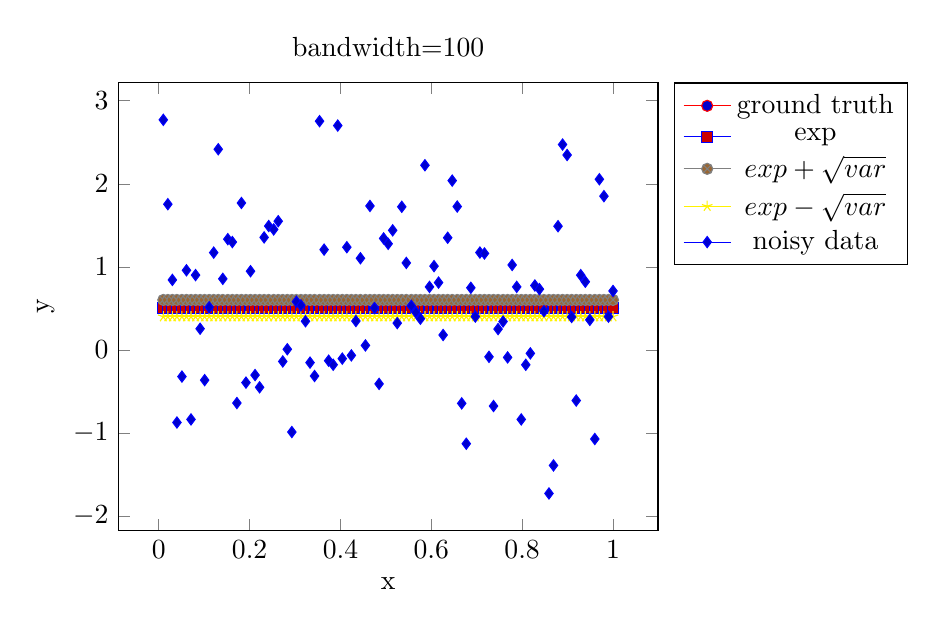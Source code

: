 \begin{tikzpicture}[]
\begin{axis}[legend pos = {outer north east}, ylabel = {y}, title = {bandwidth=100}, xlabel = {x}]\addplot+ [red]coordinates {
(0.01, 0.5)
(0.02, 0.5)
(0.03, 0.5)
(0.04, 0.5)
(0.051, 0.5)
(0.061, 0.5)
(0.071, 0.5)
(0.081, 0.5)
(0.091, 0.5)
(0.101, 0.5)
(0.111, 0.5)
(0.121, 0.5)
(0.131, 0.5)
(0.141, 0.5)
(0.152, 0.5)
(0.162, 0.5)
(0.172, 0.5)
(0.182, 0.5)
(0.192, 0.5)
(0.202, 0.5)
(0.212, 0.5)
(0.222, 0.5)
(0.232, 0.5)
(0.242, 0.5)
(0.253, 0.5)
(0.263, 0.5)
(0.273, 0.5)
(0.283, 0.5)
(0.293, 0.5)
(0.303, 0.5)
(0.313, 0.5)
(0.323, 0.5)
(0.333, 0.5)
(0.343, 0.5)
(0.354, 0.5)
(0.364, 0.5)
(0.374, 0.5)
(0.384, 0.5)
(0.394, 0.5)
(0.404, 0.5)
(0.414, 0.5)
(0.424, 0.5)
(0.434, 0.5)
(0.444, 0.5)
(0.455, 0.5)
(0.465, 0.5)
(0.475, 0.5)
(0.485, 0.5)
(0.495, 0.5)
(0.505, 0.5)
(0.515, 0.5)
(0.525, 0.5)
(0.535, 0.5)
(0.545, 0.5)
(0.556, 0.5)
(0.566, 0.5)
(0.576, 0.5)
(0.586, 0.5)
(0.596, 0.5)
(0.606, 0.5)
(0.616, 0.5)
(0.626, 0.5)
(0.636, 0.5)
(0.646, 0.5)
(0.657, 0.5)
(0.667, 0.5)
(0.677, 0.5)
(0.687, 0.5)
(0.697, 0.5)
(0.707, 0.5)
(0.717, 0.5)
(0.727, 0.5)
(0.737, 0.5)
(0.747, 0.5)
(0.758, 0.5)
(0.768, 0.5)
(0.778, 0.5)
(0.788, 0.5)
(0.798, 0.5)
(0.808, 0.5)
(0.818, 0.5)
(0.828, 0.5)
(0.838, 0.5)
(0.848, 0.5)
(0.859, 0.5)
(0.869, 0.5)
(0.879, 0.5)
(0.889, 0.5)
(0.899, 0.5)
(0.909, 0.5)
(0.919, 0.5)
(0.929, 0.5)
(0.939, 0.5)
(0.949, 0.5)
(0.96, 0.5)
(0.97, 0.5)
(0.98, 0.5)
(0.99, 0.5)
(1.0, 0.5)
};
\addlegendentry{ground truth}
\addplot+ [blue]coordinates {
(0.01, 0.5)
(0.02, 0.5)
(0.03, 0.5)
(0.04, 0.5)
(0.051, 0.5)
(0.061, 0.5)
(0.071, 0.5)
(0.081, 0.5)
(0.091, 0.5)
(0.101, 0.5)
(0.111, 0.5)
(0.121, 0.5)
(0.131, 0.5)
(0.141, 0.5)
(0.152, 0.5)
(0.162, 0.5)
(0.172, 0.5)
(0.182, 0.5)
(0.192, 0.5)
(0.202, 0.5)
(0.212, 0.5)
(0.222, 0.5)
(0.232, 0.5)
(0.242, 0.5)
(0.253, 0.5)
(0.263, 0.5)
(0.273, 0.5)
(0.283, 0.5)
(0.293, 0.5)
(0.303, 0.5)
(0.313, 0.5)
(0.323, 0.5)
(0.333, 0.5)
(0.343, 0.5)
(0.354, 0.5)
(0.364, 0.5)
(0.374, 0.5)
(0.384, 0.5)
(0.394, 0.5)
(0.404, 0.5)
(0.414, 0.5)
(0.424, 0.5)
(0.434, 0.5)
(0.444, 0.5)
(0.455, 0.5)
(0.465, 0.5)
(0.475, 0.5)
(0.485, 0.5)
(0.495, 0.5)
(0.505, 0.5)
(0.515, 0.5)
(0.525, 0.5)
(0.535, 0.5)
(0.545, 0.5)
(0.556, 0.5)
(0.566, 0.5)
(0.576, 0.5)
(0.586, 0.5)
(0.596, 0.5)
(0.606, 0.5)
(0.616, 0.5)
(0.626, 0.5)
(0.636, 0.5)
(0.646, 0.5)
(0.657, 0.5)
(0.667, 0.5)
(0.677, 0.5)
(0.687, 0.5)
(0.697, 0.5)
(0.707, 0.5)
(0.717, 0.5)
(0.727, 0.5)
(0.737, 0.5)
(0.747, 0.5)
(0.758, 0.5)
(0.768, 0.5)
(0.778, 0.5)
(0.788, 0.5)
(0.798, 0.5)
(0.808, 0.5)
(0.818, 0.5)
(0.828, 0.5)
(0.838, 0.5)
(0.848, 0.5)
(0.859, 0.5)
(0.869, 0.5)
(0.879, 0.5)
(0.889, 0.5)
(0.899, 0.5)
(0.909, 0.5)
(0.919, 0.5)
(0.929, 0.5)
(0.939, 0.5)
(0.949, 0.5)
(0.96, 0.5)
(0.97, 0.5)
(0.98, 0.5)
(0.99, 0.5)
(1.0, 0.5)
};
\addlegendentry{exp}
\addplot+ [gray]coordinates {
(0.01, 0.601)
(0.02, 0.601)
(0.03, 0.601)
(0.04, 0.601)
(0.051, 0.601)
(0.061, 0.601)
(0.071, 0.601)
(0.081, 0.601)
(0.091, 0.601)
(0.101, 0.601)
(0.111, 0.601)
(0.121, 0.601)
(0.131, 0.601)
(0.141, 0.601)
(0.152, 0.601)
(0.162, 0.601)
(0.172, 0.601)
(0.182, 0.601)
(0.192, 0.601)
(0.202, 0.601)
(0.212, 0.601)
(0.222, 0.601)
(0.232, 0.601)
(0.242, 0.601)
(0.253, 0.601)
(0.263, 0.601)
(0.273, 0.601)
(0.283, 0.601)
(0.293, 0.601)
(0.303, 0.601)
(0.313, 0.601)
(0.323, 0.601)
(0.333, 0.601)
(0.343, 0.601)
(0.354, 0.601)
(0.364, 0.601)
(0.374, 0.601)
(0.384, 0.601)
(0.394, 0.601)
(0.404, 0.601)
(0.414, 0.601)
(0.424, 0.601)
(0.434, 0.601)
(0.444, 0.601)
(0.455, 0.601)
(0.465, 0.601)
(0.475, 0.601)
(0.485, 0.601)
(0.495, 0.601)
(0.505, 0.601)
(0.515, 0.601)
(0.525, 0.601)
(0.535, 0.601)
(0.545, 0.601)
(0.556, 0.601)
(0.566, 0.601)
(0.576, 0.601)
(0.586, 0.601)
(0.596, 0.601)
(0.606, 0.601)
(0.616, 0.601)
(0.626, 0.601)
(0.636, 0.601)
(0.646, 0.601)
(0.657, 0.601)
(0.667, 0.601)
(0.677, 0.601)
(0.687, 0.601)
(0.697, 0.601)
(0.707, 0.601)
(0.717, 0.601)
(0.727, 0.601)
(0.737, 0.601)
(0.747, 0.601)
(0.758, 0.601)
(0.768, 0.601)
(0.778, 0.601)
(0.788, 0.601)
(0.798, 0.601)
(0.808, 0.601)
(0.818, 0.601)
(0.828, 0.601)
(0.838, 0.601)
(0.848, 0.601)
(0.859, 0.601)
(0.869, 0.601)
(0.879, 0.601)
(0.889, 0.601)
(0.899, 0.601)
(0.909, 0.601)
(0.919, 0.601)
(0.929, 0.601)
(0.939, 0.601)
(0.949, 0.601)
(0.96, 0.601)
(0.97, 0.601)
(0.98, 0.601)
(0.99, 0.601)
(1.0, 0.601)
};
\addlegendentry{$exp+\sqrt{var}$}
\addplot+ [yellow]coordinates {
(0.01, 0.399)
(0.02, 0.399)
(0.03, 0.399)
(0.04, 0.399)
(0.051, 0.399)
(0.061, 0.399)
(0.071, 0.399)
(0.081, 0.399)
(0.091, 0.399)
(0.101, 0.399)
(0.111, 0.399)
(0.121, 0.399)
(0.131, 0.399)
(0.141, 0.399)
(0.152, 0.399)
(0.162, 0.399)
(0.172, 0.399)
(0.182, 0.399)
(0.192, 0.399)
(0.202, 0.399)
(0.212, 0.399)
(0.222, 0.399)
(0.232, 0.399)
(0.242, 0.399)
(0.253, 0.399)
(0.263, 0.399)
(0.273, 0.399)
(0.283, 0.399)
(0.293, 0.399)
(0.303, 0.399)
(0.313, 0.399)
(0.323, 0.399)
(0.333, 0.399)
(0.343, 0.399)
(0.354, 0.399)
(0.364, 0.399)
(0.374, 0.399)
(0.384, 0.399)
(0.394, 0.399)
(0.404, 0.399)
(0.414, 0.399)
(0.424, 0.399)
(0.434, 0.399)
(0.444, 0.399)
(0.455, 0.399)
(0.465, 0.399)
(0.475, 0.399)
(0.485, 0.399)
(0.495, 0.399)
(0.505, 0.399)
(0.515, 0.399)
(0.525, 0.399)
(0.535, 0.399)
(0.545, 0.399)
(0.556, 0.399)
(0.566, 0.399)
(0.576, 0.399)
(0.586, 0.399)
(0.596, 0.399)
(0.606, 0.399)
(0.616, 0.399)
(0.626, 0.399)
(0.636, 0.399)
(0.646, 0.399)
(0.657, 0.399)
(0.667, 0.399)
(0.677, 0.399)
(0.687, 0.399)
(0.697, 0.399)
(0.707, 0.399)
(0.717, 0.399)
(0.727, 0.399)
(0.737, 0.399)
(0.747, 0.399)
(0.758, 0.399)
(0.768, 0.399)
(0.778, 0.399)
(0.788, 0.399)
(0.798, 0.399)
(0.808, 0.399)
(0.818, 0.399)
(0.828, 0.399)
(0.838, 0.399)
(0.848, 0.399)
(0.859, 0.399)
(0.869, 0.399)
(0.879, 0.399)
(0.889, 0.399)
(0.899, 0.399)
(0.909, 0.399)
(0.919, 0.399)
(0.929, 0.399)
(0.939, 0.399)
(0.949, 0.399)
(0.96, 0.399)
(0.97, 0.399)
(0.98, 0.399)
(0.99, 0.399)
(1.0, 0.399)
};
\addlegendentry{$exp-\sqrt{var}$}
\addplot+[draw=none, ] coordinates {
(0.01, 2.77)
(0.02, 1.754)
(0.03, 0.842)
(0.04, -0.875)
(0.051, -0.322)
(0.061, 0.958)
(0.071, -0.838)
(0.081, 0.9)
(0.091, 0.254)
(0.101, -0.365)
(0.111, 0.513)
(0.121, 1.171)
(0.131, 2.416)
(0.141, 0.855)
(0.152, 1.333)
(0.162, 1.298)
(0.172, -0.641)
(0.182, 1.769)
(0.192, -0.395)
(0.202, 0.947)
(0.212, -0.304)
(0.222, -0.451)
(0.232, 1.354)
(0.242, 1.491)
(0.253, 1.45)
(0.263, 1.549)
(0.273, -0.14)
(0.283, 0.007)
(0.293, -0.99)
(0.303, 0.58)
(0.313, 0.536)
(0.323, 0.344)
(0.333, -0.154)
(0.343, -0.315)
(0.354, 2.754)
(0.364, 1.207)
(0.374, -0.131)
(0.384, -0.18)
(0.394, 2.701)
(0.404, -0.106)
(0.414, 1.236)
(0.424, -0.067)
(0.434, 0.347)
(0.444, 1.103)
(0.455, 0.053)
(0.465, 1.733)
(0.475, 0.504)
(0.485, -0.41)
(0.495, 1.342)
(0.505, 1.277)
(0.515, 1.439)
(0.525, 0.322)
(0.535, 1.723)
(0.545, 1.047)
(0.556, 0.53)
(0.566, 0.451)
(0.576, 0.375)
(0.586, 2.223)
(0.596, 0.758)
(0.606, 1.008)
(0.616, 0.81)
(0.626, 0.179)
(0.636, 1.35)
(0.646, 2.038)
(0.657, 1.726)
(0.667, -0.645)
(0.677, -1.131)
(0.687, 0.747)
(0.697, 0.401)
(0.707, 1.172)
(0.717, 1.161)
(0.727, -0.084)
(0.737, -0.677)
(0.747, 0.25)
(0.758, 0.341)
(0.768, -0.091)
(0.778, 1.022)
(0.788, 0.758)
(0.798, -0.838)
(0.808, -0.18)
(0.818, -0.043)
(0.828, 0.775)
(0.838, 0.731)
(0.848, 0.465)
(0.859, -1.73)
(0.869, -1.392)
(0.879, 1.489)
(0.889, 2.473)
(0.899, 2.347)
(0.909, 0.396)
(0.919, -0.611)
(0.929, 0.899)
(0.939, 0.82)
(0.949, 0.361)
(0.96, -1.074)
(0.97, 2.055)
(0.98, 1.851)
(0.99, 0.4)
(1.0, 0.709)
};
\addlegendentry{noisy data}
\end{axis}

\end{tikzpicture}
